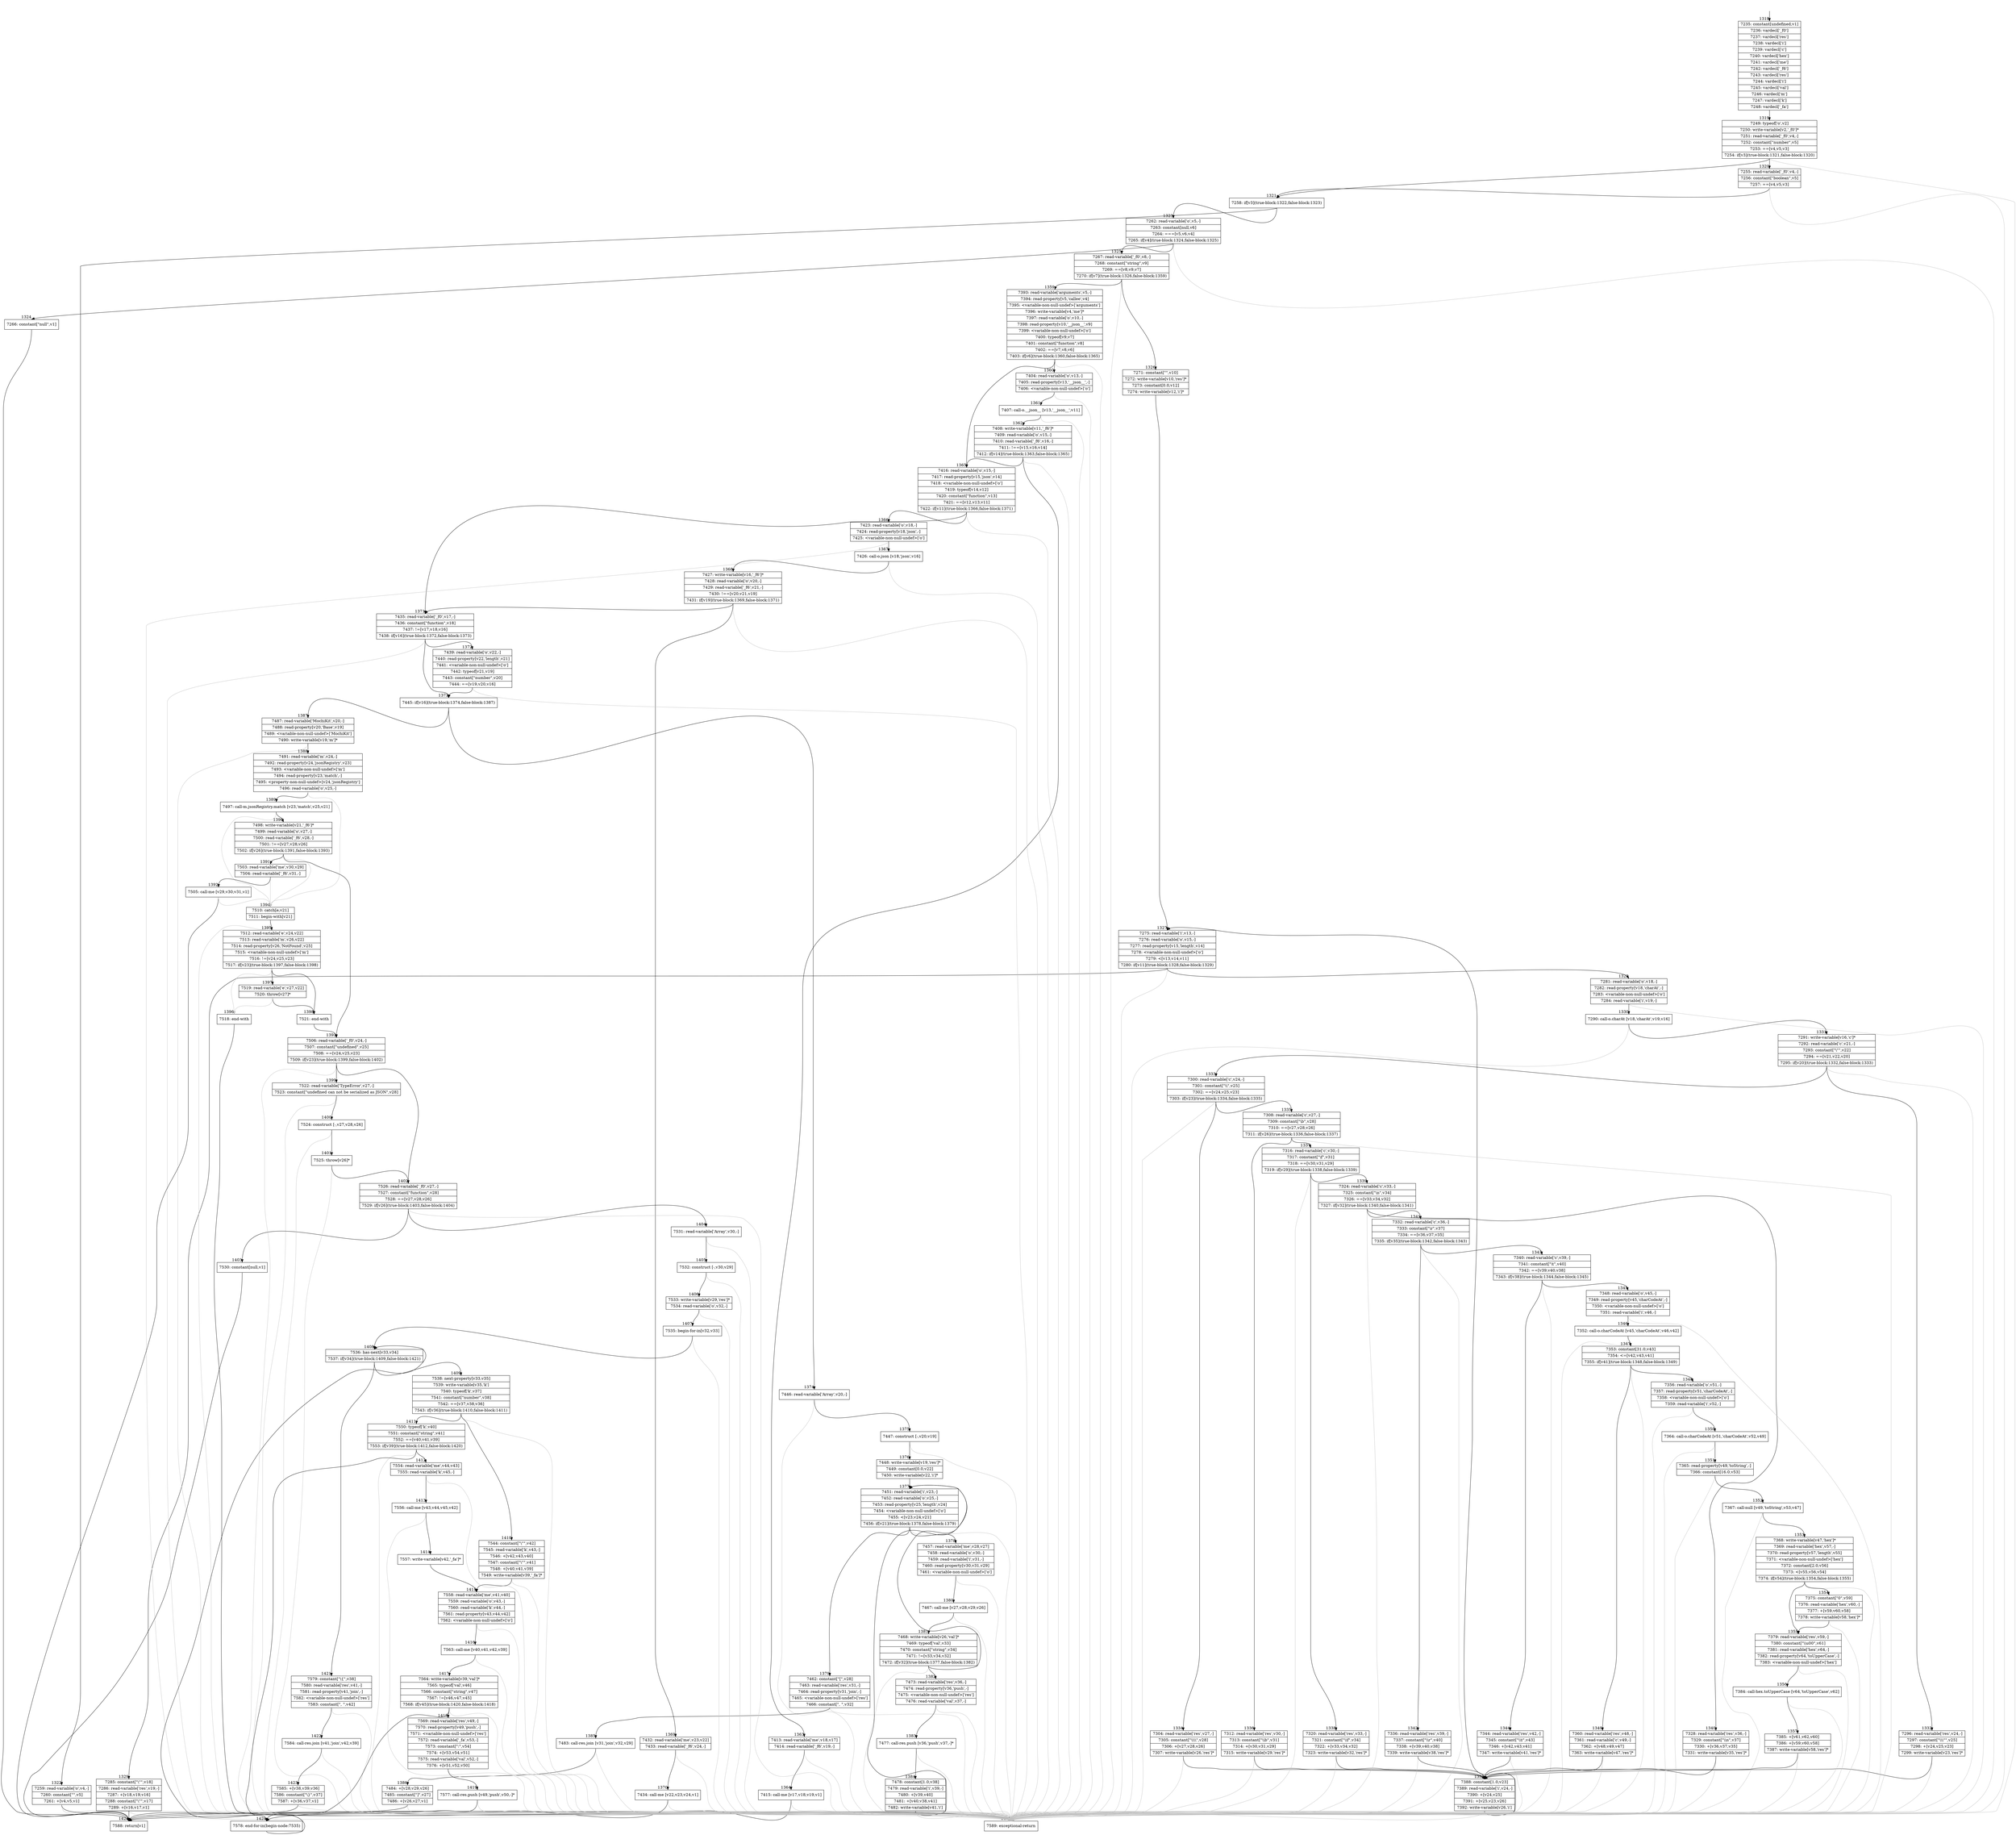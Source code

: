 digraph {
rankdir="TD"
BB_entry93[shape=none,label=""];
BB_entry93 -> BB1318 [tailport=s, headport=n, headlabel="    1318"]
BB1318 [shape=record label="{7235: constant[undefined,v1]|7236: vardecl['_f0']|7237: vardecl['res']|7238: vardecl['i']|7239: vardecl['c']|7240: vardecl['hex']|7241: vardecl['me']|7242: vardecl['_f6']|7243: vardecl['res']|7244: vardecl['i']|7245: vardecl['val']|7246: vardecl['m']|7247: vardecl['k']|7248: vardecl['_fa']}" ] 
BB1318 -> BB1319 [tailport=s, headport=n, headlabel="      1319"]
BB1319 [shape=record label="{7249: typeof['o',v2]|7250: write-variable[v2,'_f0']*|7251: read-variable['_f0',v4,-]|7252: constant[\"number\",v5]|7253: ==[v4,v5,v3]|7254: if[v3](true-block:1321,false-block:1320)}" ] 
BB1319 -> BB1321 [tailport=s, headport=n, headlabel="      1321"]
BB1319 -> BB1320 [tailport=s, headport=n, headlabel="      1320"]
BB1319 -> BB1425 [tailport=s, headport=n, color=gray, headlabel="      1425"]
BB1320 [shape=record label="{7255: read-variable['_f0',v4,-]|7256: constant[\"boolean\",v5]|7257: ==[v4,v5,v3]}" ] 
BB1320 -> BB1321 [tailport=s, headport=n]
BB1320 -> BB1425 [tailport=s, headport=n, color=gray]
BB1321 [shape=record label="{7258: if[v3](true-block:1322,false-block:1323)}" ] 
BB1321 -> BB1322 [tailport=s, headport=n, headlabel="      1322"]
BB1321 -> BB1323 [tailport=s, headport=n, headlabel="      1323"]
BB1322 [shape=record label="{7259: read-variable['o',v4,-]|7260: constant[\"\",v5]|7261: +[v4,v5,v1]}" ] 
BB1322 -> BB1424 [tailport=s, headport=n, headlabel="      1424"]
BB1322 -> BB1425 [tailport=s, headport=n, color=gray]
BB1323 [shape=record label="{7262: read-variable['o',v5,-]|7263: constant[null,v6]|7264: ===[v5,v6,v4]|7265: if[v4](true-block:1324,false-block:1325)}" ] 
BB1323 -> BB1324 [tailport=s, headport=n, headlabel="      1324"]
BB1323 -> BB1325 [tailport=s, headport=n, headlabel="      1325"]
BB1323 -> BB1425 [tailport=s, headport=n, color=gray]
BB1324 [shape=record label="{7266: constant[\"null\",v1]}" ] 
BB1324 -> BB1424 [tailport=s, headport=n]
BB1325 [shape=record label="{7267: read-variable['_f0',v8,-]|7268: constant[\"string\",v9]|7269: ==[v8,v9,v7]|7270: if[v7](true-block:1326,false-block:1359)}" ] 
BB1325 -> BB1326 [tailport=s, headport=n, headlabel="      1326"]
BB1325 -> BB1359 [tailport=s, headport=n, headlabel="      1359"]
BB1325 -> BB1425 [tailport=s, headport=n, color=gray]
BB1326 [shape=record label="{7271: constant[\"\",v10]|7272: write-variable[v10,'res']*|7273: constant[0.0,v12]|7274: write-variable[v12,'i']*}" ] 
BB1326 -> BB1327 [tailport=s, headport=n, headlabel="      1327"]
BB1327 [shape=record label="{7275: read-variable['i',v13,-]|7276: read-variable['o',v15,-]|7277: read-property[v15,'length',v14]|7278: \<variable-non-null-undef\>['o']|7279: \<[v13,v14,v11]|7280: if[v11](true-block:1328,false-block:1329)}" ] 
BB1327 -> BB1328 [tailport=s, headport=n, headlabel="      1328"]
BB1327 -> BB1329 [tailport=s, headport=n, headlabel="      1329"]
BB1327 -> BB1425 [tailport=s, headport=n, color=gray]
BB1328 [shape=record label="{7281: read-variable['o',v18,-]|7282: read-property[v18,'charAt',-]|7283: \<variable-non-null-undef\>['o']|7284: read-variable['i',v19,-]}" ] 
BB1328 -> BB1330 [tailport=s, headport=n, headlabel="      1330"]
BB1328 -> BB1425 [tailport=s, headport=n, color=gray]
BB1329 [shape=record label="{7285: constant[\"\\\"\",v18]|7286: read-variable['res',v19,-]|7287: +[v18,v19,v16]|7288: constant[\"\\\"\",v17]|7289: +[v16,v17,v1]}" ] 
BB1329 -> BB1424 [tailport=s, headport=n]
BB1329 -> BB1425 [tailport=s, headport=n, color=gray]
BB1330 [shape=record label="{7290: call-o.charAt [v18,'charAt',v19,v16]}" ] 
BB1330 -> BB1331 [tailport=s, headport=n, headlabel="      1331"]
BB1330 -> BB1425 [tailport=s, headport=n, color=gray]
BB1331 [shape=record label="{7291: write-variable[v16,'c']*|7292: read-variable['c',v21,-]|7293: constant[\"\\\"\",v22]|7294: ==[v21,v22,v20]|7295: if[v20](true-block:1332,false-block:1333)}" ] 
BB1331 -> BB1332 [tailport=s, headport=n, headlabel="      1332"]
BB1331 -> BB1333 [tailport=s, headport=n, headlabel="      1333"]
BB1331 -> BB1425 [tailport=s, headport=n, color=gray]
BB1332 [shape=record label="{7296: read-variable['res',v24,-]|7297: constant[\"\\\\\\\"\",v25]|7298: +[v24,v25,v23]|7299: write-variable[v23,'res']*}" ] 
BB1332 -> BB1358 [tailport=s, headport=n, headlabel="      1358"]
BB1332 -> BB1425 [tailport=s, headport=n, color=gray]
BB1333 [shape=record label="{7300: read-variable['c',v24,-]|7301: constant[\"\\\\\",v25]|7302: ==[v24,v25,v23]|7303: if[v23](true-block:1334,false-block:1335)}" ] 
BB1333 -> BB1334 [tailport=s, headport=n, headlabel="      1334"]
BB1333 -> BB1335 [tailport=s, headport=n, headlabel="      1335"]
BB1333 -> BB1425 [tailport=s, headport=n, color=gray]
BB1334 [shape=record label="{7304: read-variable['res',v27,-]|7305: constant[\"\\\\\\\\\",v28]|7306: +[v27,v28,v26]|7307: write-variable[v26,'res']*}" ] 
BB1334 -> BB1358 [tailport=s, headport=n]
BB1334 -> BB1425 [tailport=s, headport=n, color=gray]
BB1335 [shape=record label="{7308: read-variable['c',v27,-]|7309: constant[\"\\b\",v28]|7310: ==[v27,v28,v26]|7311: if[v26](true-block:1336,false-block:1337)}" ] 
BB1335 -> BB1336 [tailport=s, headport=n, headlabel="      1336"]
BB1335 -> BB1337 [tailport=s, headport=n, headlabel="      1337"]
BB1335 -> BB1425 [tailport=s, headport=n, color=gray]
BB1336 [shape=record label="{7312: read-variable['res',v30,-]|7313: constant[\"\\\\b\",v31]|7314: +[v30,v31,v29]|7315: write-variable[v29,'res']*}" ] 
BB1336 -> BB1358 [tailport=s, headport=n]
BB1336 -> BB1425 [tailport=s, headport=n, color=gray]
BB1337 [shape=record label="{7316: read-variable['c',v30,-]|7317: constant[\"\\f\",v31]|7318: ==[v30,v31,v29]|7319: if[v29](true-block:1338,false-block:1339)}" ] 
BB1337 -> BB1338 [tailport=s, headport=n, headlabel="      1338"]
BB1337 -> BB1339 [tailport=s, headport=n, headlabel="      1339"]
BB1337 -> BB1425 [tailport=s, headport=n, color=gray]
BB1338 [shape=record label="{7320: read-variable['res',v33,-]|7321: constant[\"\\\\f\",v34]|7322: +[v33,v34,v32]|7323: write-variable[v32,'res']*}" ] 
BB1338 -> BB1358 [tailport=s, headport=n]
BB1338 -> BB1425 [tailport=s, headport=n, color=gray]
BB1339 [shape=record label="{7324: read-variable['c',v33,-]|7325: constant[\"\\n\",v34]|7326: ==[v33,v34,v32]|7327: if[v32](true-block:1340,false-block:1341)}" ] 
BB1339 -> BB1340 [tailport=s, headport=n, headlabel="      1340"]
BB1339 -> BB1341 [tailport=s, headport=n, headlabel="      1341"]
BB1339 -> BB1425 [tailport=s, headport=n, color=gray]
BB1340 [shape=record label="{7328: read-variable['res',v36,-]|7329: constant[\"\\\\n\",v37]|7330: +[v36,v37,v35]|7331: write-variable[v35,'res']*}" ] 
BB1340 -> BB1358 [tailport=s, headport=n]
BB1340 -> BB1425 [tailport=s, headport=n, color=gray]
BB1341 [shape=record label="{7332: read-variable['c',v36,-]|7333: constant[\"\\r\",v37]|7334: ==[v36,v37,v35]|7335: if[v35](true-block:1342,false-block:1343)}" ] 
BB1341 -> BB1342 [tailport=s, headport=n, headlabel="      1342"]
BB1341 -> BB1343 [tailport=s, headport=n, headlabel="      1343"]
BB1341 -> BB1425 [tailport=s, headport=n, color=gray]
BB1342 [shape=record label="{7336: read-variable['res',v39,-]|7337: constant[\"\\\\r\",v40]|7338: +[v39,v40,v38]|7339: write-variable[v38,'res']*}" ] 
BB1342 -> BB1358 [tailport=s, headport=n]
BB1342 -> BB1425 [tailport=s, headport=n, color=gray]
BB1343 [shape=record label="{7340: read-variable['c',v39,-]|7341: constant[\"\\t\",v40]|7342: ==[v39,v40,v38]|7343: if[v38](true-block:1344,false-block:1345)}" ] 
BB1343 -> BB1344 [tailport=s, headport=n, headlabel="      1344"]
BB1343 -> BB1345 [tailport=s, headport=n, headlabel="      1345"]
BB1343 -> BB1425 [tailport=s, headport=n, color=gray]
BB1344 [shape=record label="{7344: read-variable['res',v42,-]|7345: constant[\"\\\\t\",v43]|7346: +[v42,v43,v41]|7347: write-variable[v41,'res']*}" ] 
BB1344 -> BB1358 [tailport=s, headport=n]
BB1344 -> BB1425 [tailport=s, headport=n, color=gray]
BB1345 [shape=record label="{7348: read-variable['o',v45,-]|7349: read-property[v45,'charCodeAt',-]|7350: \<variable-non-null-undef\>['o']|7351: read-variable['i',v46,-]}" ] 
BB1345 -> BB1346 [tailport=s, headport=n, headlabel="      1346"]
BB1345 -> BB1425 [tailport=s, headport=n, color=gray]
BB1346 [shape=record label="{7352: call-o.charCodeAt [v45,'charCodeAt',v46,v42]}" ] 
BB1346 -> BB1347 [tailport=s, headport=n, headlabel="      1347"]
BB1346 -> BB1425 [tailport=s, headport=n, color=gray]
BB1347 [shape=record label="{7353: constant[31.0,v43]|7354: \<=[v42,v43,v41]|7355: if[v41](true-block:1348,false-block:1349)}" ] 
BB1347 -> BB1348 [tailport=s, headport=n, headlabel="      1348"]
BB1347 -> BB1349 [tailport=s, headport=n, headlabel="      1349"]
BB1347 -> BB1425 [tailport=s, headport=n, color=gray]
BB1348 [shape=record label="{7356: read-variable['o',v51,-]|7357: read-property[v51,'charCodeAt',-]|7358: \<variable-non-null-undef\>['o']|7359: read-variable['i',v52,-]}" ] 
BB1348 -> BB1350 [tailport=s, headport=n, headlabel="      1350"]
BB1348 -> BB1425 [tailport=s, headport=n, color=gray]
BB1349 [shape=record label="{7360: read-variable['res',v48,-]|7361: read-variable['c',v49,-]|7362: +[v48,v49,v47]|7363: write-variable[v47,'res']*}" ] 
BB1349 -> BB1358 [tailport=s, headport=n]
BB1349 -> BB1425 [tailport=s, headport=n, color=gray]
BB1350 [shape=record label="{7364: call-o.charCodeAt [v51,'charCodeAt',v52,v49]}" ] 
BB1350 -> BB1351 [tailport=s, headport=n, headlabel="      1351"]
BB1350 -> BB1425 [tailport=s, headport=n, color=gray]
BB1351 [shape=record label="{7365: read-property[v49,'toString',-]|7366: constant[16.0,v53]}" ] 
BB1351 -> BB1352 [tailport=s, headport=n, headlabel="      1352"]
BB1351 -> BB1425 [tailport=s, headport=n, color=gray]
BB1352 [shape=record label="{7367: call-null [v49,'toString',v53,v47]}" ] 
BB1352 -> BB1353 [tailport=s, headport=n, headlabel="      1353"]
BB1352 -> BB1425 [tailport=s, headport=n, color=gray]
BB1353 [shape=record label="{7368: write-variable[v47,'hex']*|7369: read-variable['hex',v57,-]|7370: read-property[v57,'length',v55]|7371: \<variable-non-null-undef\>['hex']|7372: constant[2.0,v56]|7373: \<[v55,v56,v54]|7374: if[v54](true-block:1354,false-block:1355)}" ] 
BB1353 -> BB1354 [tailport=s, headport=n, headlabel="      1354"]
BB1353 -> BB1355 [tailport=s, headport=n, headlabel="      1355"]
BB1353 -> BB1425 [tailport=s, headport=n, color=gray]
BB1354 [shape=record label="{7375: constant[\"0\",v59]|7376: read-variable['hex',v60,-]|7377: +[v59,v60,v58]|7378: write-variable[v58,'hex']*}" ] 
BB1354 -> BB1355 [tailport=s, headport=n]
BB1354 -> BB1425 [tailport=s, headport=n, color=gray]
BB1355 [shape=record label="{7379: read-variable['res',v59,-]|7380: constant[\"\\\\u00\",v61]|7381: read-variable['hex',v64,-]|7382: read-property[v64,'toUpperCase',-]|7383: \<variable-non-null-undef\>['hex']}" ] 
BB1355 -> BB1356 [tailport=s, headport=n, headlabel="      1356"]
BB1355 -> BB1425 [tailport=s, headport=n, color=gray]
BB1356 [shape=record label="{7384: call-hex.toUpperCase [v64,'toUpperCase',v62]}" ] 
BB1356 -> BB1357 [tailport=s, headport=n, headlabel="      1357"]
BB1356 -> BB1425 [tailport=s, headport=n, color=gray]
BB1357 [shape=record label="{7385: +[v61,v62,v60]|7386: +[v59,v60,v58]|7387: write-variable[v58,'res']*}" ] 
BB1357 -> BB1358 [tailport=s, headport=n]
BB1357 -> BB1425 [tailport=s, headport=n, color=gray]
BB1358 [shape=record label="{7388: constant[1.0,v23]|7389: read-variable['i',v24,-]|7390: +[v24,v25]|7391: +[v25,v23,v26]|7392: write-variable[v26,'i']}" ] 
BB1358 -> BB1327 [tailport=s, headport=n]
BB1358 -> BB1425 [tailport=s, headport=n, color=gray]
BB1359 [shape=record label="{7393: read-variable['arguments',v5,-]|7394: read-property[v5,'callee',v4]|7395: \<variable-non-null-undef\>['arguments']|7396: write-variable[v4,'me']*|7397: read-variable['o',v10,-]|7398: read-property[v10,'__json__',v9]|7399: \<variable-non-null-undef\>['o']|7400: typeof[v9,v7]|7401: constant[\"function\",v8]|7402: ==[v7,v8,v6]|7403: if[v6](true-block:1360,false-block:1365)}" ] 
BB1359 -> BB1360 [tailport=s, headport=n, headlabel="      1360"]
BB1359 -> BB1365 [tailport=s, headport=n, headlabel="      1365"]
BB1359 -> BB1425 [tailport=s, headport=n, color=gray]
BB1360 [shape=record label="{7404: read-variable['o',v13,-]|7405: read-property[v13,'__json__',-]|7406: \<variable-non-null-undef\>['o']}" ] 
BB1360 -> BB1361 [tailport=s, headport=n, headlabel="      1361"]
BB1360 -> BB1425 [tailport=s, headport=n, color=gray]
BB1361 [shape=record label="{7407: call-o.__json__ [v13,'__json__',v11]}" ] 
BB1361 -> BB1362 [tailport=s, headport=n, headlabel="      1362"]
BB1361 -> BB1425 [tailport=s, headport=n, color=gray]
BB1362 [shape=record label="{7408: write-variable[v11,'_f6']*|7409: read-variable['o',v15,-]|7410: read-variable['_f6',v16,-]|7411: !==[v15,v16,v14]|7412: if[v14](true-block:1363,false-block:1365)}" ] 
BB1362 -> BB1363 [tailport=s, headport=n, headlabel="      1363"]
BB1362 -> BB1365 [tailport=s, headport=n]
BB1362 -> BB1425 [tailport=s, headport=n, color=gray]
BB1363 [shape=record label="{7413: read-variable['me',v18,v17]|7414: read-variable['_f6',v19,-]}" ] 
BB1363 -> BB1364 [tailport=s, headport=n, headlabel="      1364"]
BB1363 -> BB1425 [tailport=s, headport=n, color=gray]
BB1364 [shape=record label="{7415: call-me [v17,v18,v19,v1]}" ] 
BB1364 -> BB1424 [tailport=s, headport=n]
BB1364 -> BB1425 [tailport=s, headport=n, color=gray]
BB1365 [shape=record label="{7416: read-variable['o',v15,-]|7417: read-property[v15,'json',v14]|7418: \<variable-non-null-undef\>['o']|7419: typeof[v14,v12]|7420: constant[\"function\",v13]|7421: ==[v12,v13,v11]|7422: if[v11](true-block:1366,false-block:1371)}" ] 
BB1365 -> BB1366 [tailport=s, headport=n, headlabel="      1366"]
BB1365 -> BB1371 [tailport=s, headport=n, headlabel="      1371"]
BB1365 -> BB1425 [tailport=s, headport=n, color=gray]
BB1366 [shape=record label="{7423: read-variable['o',v18,-]|7424: read-property[v18,'json',-]|7425: \<variable-non-null-undef\>['o']}" ] 
BB1366 -> BB1367 [tailport=s, headport=n, headlabel="      1367"]
BB1366 -> BB1425 [tailport=s, headport=n, color=gray]
BB1367 [shape=record label="{7426: call-o.json [v18,'json',v16]}" ] 
BB1367 -> BB1368 [tailport=s, headport=n, headlabel="      1368"]
BB1367 -> BB1425 [tailport=s, headport=n, color=gray]
BB1368 [shape=record label="{7427: write-variable[v16,'_f6']*|7428: read-variable['o',v20,-]|7429: read-variable['_f6',v21,-]|7430: !==[v20,v21,v19]|7431: if[v19](true-block:1369,false-block:1371)}" ] 
BB1368 -> BB1369 [tailport=s, headport=n, headlabel="      1369"]
BB1368 -> BB1371 [tailport=s, headport=n]
BB1368 -> BB1425 [tailport=s, headport=n, color=gray]
BB1369 [shape=record label="{7432: read-variable['me',v23,v22]|7433: read-variable['_f6',v24,-]}" ] 
BB1369 -> BB1370 [tailport=s, headport=n, headlabel="      1370"]
BB1369 -> BB1425 [tailport=s, headport=n, color=gray]
BB1370 [shape=record label="{7434: call-me [v22,v23,v24,v1]}" ] 
BB1370 -> BB1424 [tailport=s, headport=n]
BB1370 -> BB1425 [tailport=s, headport=n, color=gray]
BB1371 [shape=record label="{7435: read-variable['_f0',v17,-]|7436: constant[\"function\",v18]|7437: !=[v17,v18,v16]|7438: if[v16](true-block:1372,false-block:1373)}" ] 
BB1371 -> BB1373 [tailport=s, headport=n, headlabel="      1373"]
BB1371 -> BB1372 [tailport=s, headport=n, headlabel="      1372"]
BB1371 -> BB1425 [tailport=s, headport=n, color=gray]
BB1372 [shape=record label="{7439: read-variable['o',v22,-]|7440: read-property[v22,'length',v21]|7441: \<variable-non-null-undef\>['o']|7442: typeof[v21,v19]|7443: constant[\"number\",v20]|7444: ==[v19,v20,v16]}" ] 
BB1372 -> BB1373 [tailport=s, headport=n]
BB1372 -> BB1425 [tailport=s, headport=n, color=gray]
BB1373 [shape=record label="{7445: if[v16](true-block:1374,false-block:1387)}" ] 
BB1373 -> BB1374 [tailport=s, headport=n, headlabel="      1374"]
BB1373 -> BB1387 [tailport=s, headport=n, headlabel="      1387"]
BB1374 [shape=record label="{7446: read-variable['Array',v20,-]}" ] 
BB1374 -> BB1375 [tailport=s, headport=n, headlabel="      1375"]
BB1374 -> BB1425 [tailport=s, headport=n, color=gray]
BB1375 [shape=record label="{7447: construct [-,v20,v19]}" ] 
BB1375 -> BB1376 [tailport=s, headport=n, headlabel="      1376"]
BB1375 -> BB1425 [tailport=s, headport=n, color=gray]
BB1376 [shape=record label="{7448: write-variable[v19,'res']*|7449: constant[0.0,v22]|7450: write-variable[v22,'i']*}" ] 
BB1376 -> BB1377 [tailport=s, headport=n, headlabel="      1377"]
BB1377 [shape=record label="{7451: read-variable['i',v23,-]|7452: read-variable['o',v25,-]|7453: read-property[v25,'length',v24]|7454: \<variable-non-null-undef\>['o']|7455: \<[v23,v24,v21]|7456: if[v21](true-block:1378,false-block:1379)}" ] 
BB1377 -> BB1378 [tailport=s, headport=n, headlabel="      1378"]
BB1377 -> BB1379 [tailport=s, headport=n, headlabel="      1379"]
BB1377 -> BB1425 [tailport=s, headport=n, color=gray]
BB1378 [shape=record label="{7457: read-variable['me',v28,v27]|7458: read-variable['o',v30,-]|7459: read-variable['i',v31,-]|7460: read-property[v30,v31,v29]|7461: \<variable-non-null-undef\>['o']}" ] 
BB1378 -> BB1380 [tailport=s, headport=n, headlabel="      1380"]
BB1378 -> BB1425 [tailport=s, headport=n, color=gray]
BB1379 [shape=record label="{7462: constant[\"[\",v28]|7463: read-variable['res',v31,-]|7464: read-property[v31,'join',-]|7465: \<variable-non-null-undef\>['res']|7466: constant[\", \",v32]}" ] 
BB1379 -> BB1385 [tailport=s, headport=n, headlabel="      1385"]
BB1379 -> BB1425 [tailport=s, headport=n, color=gray]
BB1380 [shape=record label="{7467: call-me [v27,v28,v29,v26]}" ] 
BB1380 -> BB1381 [tailport=s, headport=n, headlabel="      1381"]
BB1380 -> BB1425 [tailport=s, headport=n, color=gray]
BB1381 [shape=record label="{7468: write-variable[v26,'val']*|7469: typeof['val',v33]|7470: constant[\"string\",v34]|7471: !=[v33,v34,v32]|7472: if[v32](true-block:1377,false-block:1382)}" ] 
BB1381 -> BB1377 [tailport=s, headport=n]
BB1381 -> BB1382 [tailport=s, headport=n, headlabel="      1382"]
BB1381 -> BB1425 [tailport=s, headport=n, color=gray]
BB1382 [shape=record label="{7473: read-variable['res',v36,-]|7474: read-property[v36,'push',-]|7475: \<variable-non-null-undef\>['res']|7476: read-variable['val',v37,-]}" ] 
BB1382 -> BB1383 [tailport=s, headport=n, headlabel="      1383"]
BB1382 -> BB1425 [tailport=s, headport=n, color=gray]
BB1383 [shape=record label="{7477: call-res.push [v36,'push',v37,-]*}" ] 
BB1383 -> BB1384 [tailport=s, headport=n, headlabel="      1384"]
BB1383 -> BB1425 [tailport=s, headport=n, color=gray]
BB1384 [shape=record label="{7478: constant[1.0,v38]|7479: read-variable['i',v39,-]|7480: +[v39,v40]|7481: +[v40,v38,v41]|7482: write-variable[v41,'i']}" ] 
BB1384 -> BB1377 [tailport=s, headport=n]
BB1384 -> BB1425 [tailport=s, headport=n, color=gray]
BB1385 [shape=record label="{7483: call-res.join [v31,'join',v32,v29]}" ] 
BB1385 -> BB1386 [tailport=s, headport=n, headlabel="      1386"]
BB1385 -> BB1425 [tailport=s, headport=n, color=gray]
BB1386 [shape=record label="{7484: +[v28,v29,v26]|7485: constant[\"]\",v27]|7486: +[v26,v27,v1]}" ] 
BB1386 -> BB1424 [tailport=s, headport=n]
BB1386 -> BB1425 [tailport=s, headport=n, color=gray]
BB1387 [shape=record label="{7487: read-variable['MochiKit',v20,-]|7488: read-property[v20,'Base',v19]|7489: \<variable-non-null-undef\>['MochiKit']|7490: write-variable[v19,'m']*}" ] 
BB1387 -> BB1388 [tailport=s, headport=n, headlabel="      1388"]
BB1387 -> BB1425 [tailport=s, headport=n, color=gray]
BB1388 [shape=record label="{7491: read-variable['m',v24,-]|7492: read-property[v24,'jsonRegistry',v23]|7493: \<variable-non-null-undef\>['m']|7494: read-property[v23,'match',-]|7495: \<property-non-null-undef\>[v24,'jsonRegistry']|7496: read-variable['o',v25,-]}" ] 
BB1388 -> BB1389 [tailport=s, headport=n, headlabel="      1389"]
BB1388 -> BB1394 [tailport=s, headport=n, color=gray, headlabel="      1394"]
BB1389 [shape=record label="{7497: call-m.jsonRegistry.match [v23,'match',v25,v21]}" ] 
BB1389 -> BB1390 [tailport=s, headport=n, headlabel="      1390"]
BB1389 -> BB1394 [tailport=s, headport=n, color=gray]
BB1390 [shape=record label="{7498: write-variable[v21,'_f6']*|7499: read-variable['o',v27,-]|7500: read-variable['_f6',v28,-]|7501: !==[v27,v28,v26]|7502: if[v26](true-block:1391,false-block:1393)}" ] 
BB1390 -> BB1391 [tailport=s, headport=n, headlabel="      1391"]
BB1390 -> BB1393 [tailport=s, headport=n, headlabel="      1393"]
BB1390 -> BB1394 [tailport=s, headport=n, color=gray]
BB1391 [shape=record label="{7503: read-variable['me',v30,v29]|7504: read-variable['_f6',v31,-]}" ] 
BB1391 -> BB1392 [tailport=s, headport=n, headlabel="      1392"]
BB1391 -> BB1394 [tailport=s, headport=n, color=gray]
BB1392 [shape=record label="{7505: call-me [v29,v30,v31,v1]}" ] 
BB1392 -> BB1424 [tailport=s, headport=n]
BB1392 -> BB1394 [tailport=s, headport=n, color=gray]
BB1393 [shape=record label="{7506: read-variable['_f0',v24,-]|7507: constant[\"undefined\",v25]|7508: ==[v24,v25,v23]|7509: if[v23](true-block:1399,false-block:1402)}" ] 
BB1393 -> BB1399 [tailport=s, headport=n, headlabel="      1399"]
BB1393 -> BB1402 [tailport=s, headport=n, headlabel="      1402"]
BB1393 -> BB1425 [tailport=s, headport=n, color=gray]
BB1394 [shape=record label="{7510: catch[e,v21]|7511: begin-with[v21]}" ] 
BB1394 -> BB1395 [tailport=s, headport=n, headlabel="      1395"]
BB1394 -> BB1425 [tailport=s, headport=n, color=gray]
BB1395 [shape=record label="{7512: read-variable['e',v24,v22]|7513: read-variable['m',v26,v22]|7514: read-property[v26,'NotFound',v25]|7515: \<variable-non-null-undef\>['m']|7516: !=[v24,v25,v23]|7517: if[v23](true-block:1397,false-block:1398)}" ] 
BB1395 -> BB1397 [tailport=s, headport=n, headlabel="      1397"]
BB1395 -> BB1398 [tailport=s, headport=n, headlabel="      1398"]
BB1395 -> BB1396 [tailport=s, headport=n, color=gray, headlabel="      1396"]
BB1396 [shape=record label="{7518: end-with}" ] 
BB1396 -> BB1425 [tailport=s, headport=n]
BB1397 [shape=record label="{7519: read-variable['e',v27,v22]|7520: throw[v27]*}" ] 
BB1397 -> BB1398 [tailport=s, headport=n]
BB1397 -> BB1396 [tailport=s, headport=n, color=gray]
BB1398 [shape=record label="{7521: end-with}" ] 
BB1398 -> BB1393 [tailport=s, headport=n]
BB1399 [shape=record label="{7522: read-variable['TypeError',v27,-]|7523: constant[\"undefined can not be serialized as JSON\",v28]}" ] 
BB1399 -> BB1400 [tailport=s, headport=n, headlabel="      1400"]
BB1399 -> BB1425 [tailport=s, headport=n, color=gray]
BB1400 [shape=record label="{7524: construct [-,v27,v28,v26]}" ] 
BB1400 -> BB1401 [tailport=s, headport=n, headlabel="      1401"]
BB1400 -> BB1425 [tailport=s, headport=n, color=gray]
BB1401 [shape=record label="{7525: throw[v26]*}" ] 
BB1401 -> BB1402 [tailport=s, headport=n]
BB1401 -> BB1425 [tailport=s, headport=n, color=gray]
BB1402 [shape=record label="{7526: read-variable['_f0',v27,-]|7527: constant[\"function\",v28]|7528: ==[v27,v28,v26]|7529: if[v26](true-block:1403,false-block:1404)}" ] 
BB1402 -> BB1403 [tailport=s, headport=n, headlabel="      1403"]
BB1402 -> BB1404 [tailport=s, headport=n, headlabel="      1404"]
BB1402 -> BB1425 [tailport=s, headport=n, color=gray]
BB1403 [shape=record label="{7530: constant[null,v1]}" ] 
BB1403 -> BB1424 [tailport=s, headport=n]
BB1404 [shape=record label="{7531: read-variable['Array',v30,-]}" ] 
BB1404 -> BB1405 [tailport=s, headport=n, headlabel="      1405"]
BB1404 -> BB1425 [tailport=s, headport=n, color=gray]
BB1405 [shape=record label="{7532: construct [-,v30,v29]}" ] 
BB1405 -> BB1406 [tailport=s, headport=n, headlabel="      1406"]
BB1405 -> BB1425 [tailport=s, headport=n, color=gray]
BB1406 [shape=record label="{7533: write-variable[v29,'res']*|7534: read-variable['o',v32,-]}" ] 
BB1406 -> BB1407 [tailport=s, headport=n, headlabel="      1407"]
BB1406 -> BB1425 [tailport=s, headport=n, color=gray]
BB1407 [shape=record label="{7535: begin-for-in[v32,v33]}" ] 
BB1407 -> BB1408 [tailport=s, headport=n, headlabel="      1408"]
BB1407 -> BB1425 [tailport=s, headport=n, color=gray]
BB1408 [shape=record label="{7536: has-next[v33,v34]|7537: if[v34](true-block:1409,false-block:1421)}" ] 
BB1408 -> BB1409 [tailport=s, headport=n, headlabel="      1409"]
BB1408 -> BB1421 [tailport=s, headport=n, headlabel="      1421"]
BB1409 [shape=record label="{7538: next-property[v33,v35]|7539: write-variable[v35,'k']|7540: typeof['k',v37]|7541: constant[\"number\",v38]|7542: ==[v37,v38,v36]|7543: if[v36](true-block:1410,false-block:1411)}" ] 
BB1409 -> BB1410 [tailport=s, headport=n, headlabel="      1410"]
BB1409 -> BB1411 [tailport=s, headport=n, headlabel="      1411"]
BB1409 -> BB1425 [tailport=s, headport=n, color=gray]
BB1410 [shape=record label="{7544: constant[\"\\\"\",v42]|7545: read-variable['k',v43,-]|7546: +[v42,v43,v40]|7547: constant[\"\\\"\",v41]|7548: +[v40,v41,v39]|7549: write-variable[v39,'_fa']*}" ] 
BB1410 -> BB1415 [tailport=s, headport=n, headlabel="      1415"]
BB1410 -> BB1425 [tailport=s, headport=n, color=gray]
BB1411 [shape=record label="{7550: typeof['k',v40]|7551: constant[\"string\",v41]|7552: ==[v40,v41,v39]|7553: if[v39](true-block:1412,false-block:1420)}" ] 
BB1411 -> BB1412 [tailport=s, headport=n, headlabel="      1412"]
BB1411 -> BB1420 [tailport=s, headport=n, headlabel="      1420"]
BB1411 -> BB1425 [tailport=s, headport=n, color=gray]
BB1412 [shape=record label="{7554: read-variable['me',v44,v43]|7555: read-variable['k',v45,-]}" ] 
BB1412 -> BB1413 [tailport=s, headport=n, headlabel="      1413"]
BB1412 -> BB1425 [tailport=s, headport=n, color=gray]
BB1413 [shape=record label="{7556: call-me [v43,v44,v45,v42]}" ] 
BB1413 -> BB1414 [tailport=s, headport=n, headlabel="      1414"]
BB1413 -> BB1425 [tailport=s, headport=n, color=gray]
BB1414 [shape=record label="{7557: write-variable[v42,'_fa']*}" ] 
BB1414 -> BB1415 [tailport=s, headport=n]
BB1415 [shape=record label="{7558: read-variable['me',v41,v40]|7559: read-variable['o',v43,-]|7560: read-variable['k',v44,-]|7561: read-property[v43,v44,v42]|7562: \<variable-non-null-undef\>['o']}" ] 
BB1415 -> BB1416 [tailport=s, headport=n, headlabel="      1416"]
BB1415 -> BB1425 [tailport=s, headport=n, color=gray]
BB1416 [shape=record label="{7563: call-me [v40,v41,v42,v39]}" ] 
BB1416 -> BB1417 [tailport=s, headport=n, headlabel="      1417"]
BB1416 -> BB1425 [tailport=s, headport=n, color=gray]
BB1417 [shape=record label="{7564: write-variable[v39,'val']*|7565: typeof['val',v46]|7566: constant[\"string\",v47]|7567: !=[v46,v47,v45]|7568: if[v45](true-block:1420,false-block:1418)}" ] 
BB1417 -> BB1420 [tailport=s, headport=n]
BB1417 -> BB1418 [tailport=s, headport=n, headlabel="      1418"]
BB1417 -> BB1425 [tailport=s, headport=n, color=gray]
BB1418 [shape=record label="{7569: read-variable['res',v49,-]|7570: read-property[v49,'push',-]|7571: \<variable-non-null-undef\>['res']|7572: read-variable['_fa',v53,-]|7573: constant[\":\",v54]|7574: +[v53,v54,v51]|7575: read-variable['val',v52,-]|7576: +[v51,v52,v50]}" ] 
BB1418 -> BB1419 [tailport=s, headport=n, headlabel="      1419"]
BB1418 -> BB1425 [tailport=s, headport=n, color=gray]
BB1419 [shape=record label="{7577: call-res.push [v49,'push',v50,-]*}" ] 
BB1419 -> BB1420 [tailport=s, headport=n]
BB1419 -> BB1425 [tailport=s, headport=n, color=gray]
BB1420 [shape=record label="{7578: end-for-in(begin-node:7535)}" ] 
BB1420 -> BB1408 [tailport=s, headport=n]
BB1421 [shape=record label="{7579: constant[\"\\\{\",v38]|7580: read-variable['res',v41,-]|7581: read-property[v41,'join',-]|7582: \<variable-non-null-undef\>['res']|7583: constant[\", \",v42]}" ] 
BB1421 -> BB1422 [tailport=s, headport=n, headlabel="      1422"]
BB1421 -> BB1425 [tailport=s, headport=n, color=gray]
BB1422 [shape=record label="{7584: call-res.join [v41,'join',v42,v39]}" ] 
BB1422 -> BB1423 [tailport=s, headport=n, headlabel="      1423"]
BB1422 -> BB1425 [tailport=s, headport=n, color=gray]
BB1423 [shape=record label="{7585: +[v38,v39,v36]|7586: constant[\"\\\}\",v37]|7587: +[v36,v37,v1]}" ] 
BB1423 -> BB1424 [tailport=s, headport=n]
BB1423 -> BB1425 [tailport=s, headport=n, color=gray]
BB1424 [shape=record label="{7588: return[v1]}" ] 
BB1425 [shape=record label="{7589: exceptional-return}" ] 
//#$~ 782
}
